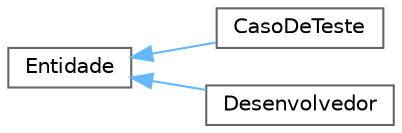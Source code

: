 digraph "Representação gráfica da hiearquia da classe"
{
 // INTERACTIVE_SVG=YES
 // LATEX_PDF_SIZE
  bgcolor="transparent";
  edge [fontname=Helvetica,fontsize=10,labelfontname=Helvetica,labelfontsize=10];
  node [fontname=Helvetica,fontsize=10,shape=box,height=0.2,width=0.4];
  rankdir="LR";
  Node0 [label="Entidade",height=0.2,width=0.4,color="grey40", fillcolor="white", style="filled",URL="$class_entidade.html",tooltip="Padrão de representação para a superclasse Entidade."];
  Node0 -> Node1 [dir="back",color="steelblue1",style="solid"];
  Node1 [label="CasoDeTeste",height=0.2,width=0.4,color="grey40", fillcolor="white", style="filled",URL="$class_caso_de_teste.html",tooltip="Padrão para representação da classe CasoDeTeste."];
  Node0 -> Node2 [dir="back",color="steelblue1",style="solid"];
  Node2 [label="Desenvolvedor",height=0.2,width=0.4,color="grey40", fillcolor="white", style="filled",URL="$class_desenvolvedor.html",tooltip="Padrão de representação para a classe Desenvolvedor."];
}
